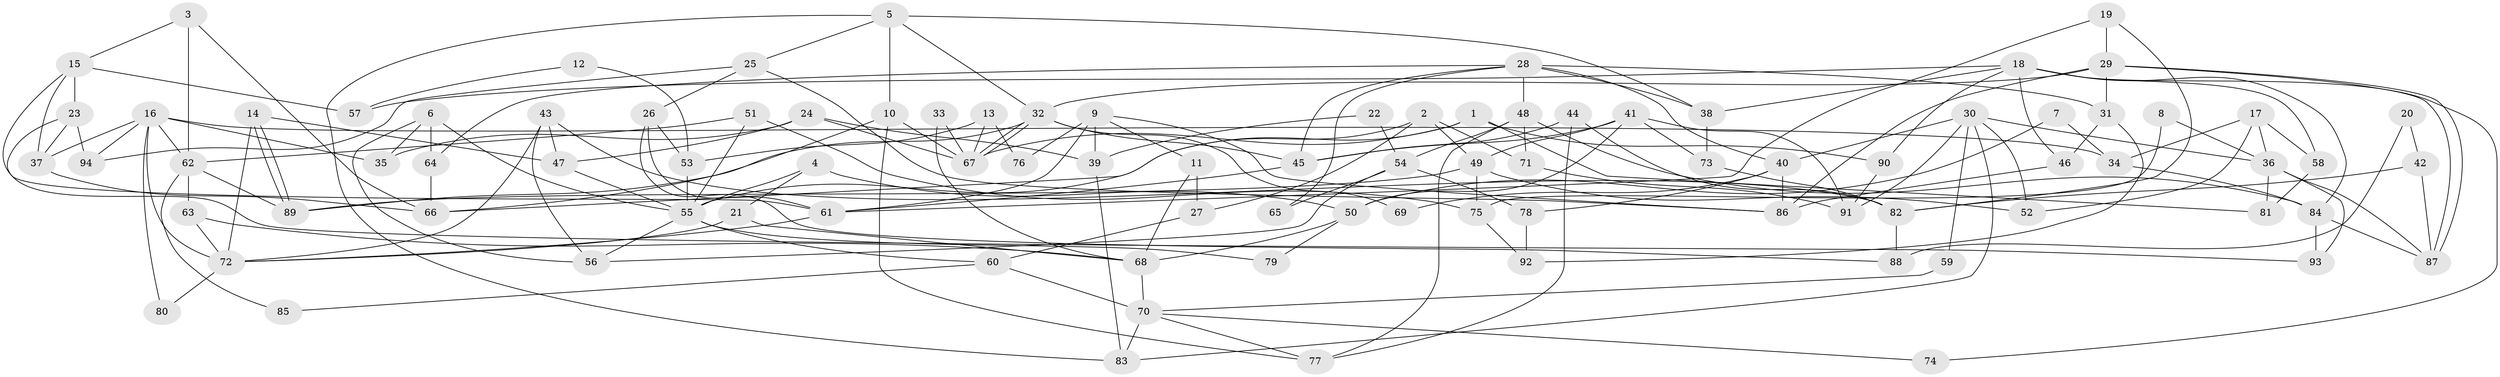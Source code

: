 // Generated by graph-tools (version 1.1) at 2025/11/02/27/25 16:11:16]
// undirected, 94 vertices, 188 edges
graph export_dot {
graph [start="1"]
  node [color=gray90,style=filled];
  1;
  2;
  3;
  4;
  5;
  6;
  7;
  8;
  9;
  10;
  11;
  12;
  13;
  14;
  15;
  16;
  17;
  18;
  19;
  20;
  21;
  22;
  23;
  24;
  25;
  26;
  27;
  28;
  29;
  30;
  31;
  32;
  33;
  34;
  35;
  36;
  37;
  38;
  39;
  40;
  41;
  42;
  43;
  44;
  45;
  46;
  47;
  48;
  49;
  50;
  51;
  52;
  53;
  54;
  55;
  56;
  57;
  58;
  59;
  60;
  61;
  62;
  63;
  64;
  65;
  66;
  67;
  68;
  69;
  70;
  71;
  72;
  73;
  74;
  75;
  76;
  77;
  78;
  79;
  80;
  81;
  82;
  83;
  84;
  85;
  86;
  87;
  88;
  89;
  90;
  91;
  92;
  93;
  94;
  1 -- 66;
  1 -- 90;
  1 -- 67;
  1 -- 81;
  2 -- 55;
  2 -- 49;
  2 -- 27;
  2 -- 71;
  3 -- 66;
  3 -- 62;
  3 -- 15;
  4 -- 21;
  4 -- 55;
  4 -- 50;
  5 -- 10;
  5 -- 32;
  5 -- 25;
  5 -- 38;
  5 -- 83;
  6 -- 64;
  6 -- 55;
  6 -- 35;
  6 -- 56;
  7 -- 50;
  7 -- 34;
  8 -- 75;
  8 -- 36;
  9 -- 86;
  9 -- 11;
  9 -- 39;
  9 -- 61;
  9 -- 76;
  10 -- 67;
  10 -- 77;
  10 -- 66;
  11 -- 68;
  11 -- 27;
  12 -- 57;
  12 -- 53;
  13 -- 67;
  13 -- 53;
  13 -- 76;
  14 -- 89;
  14 -- 89;
  14 -- 47;
  14 -- 72;
  15 -- 61;
  15 -- 23;
  15 -- 37;
  15 -- 57;
  16 -- 35;
  16 -- 37;
  16 -- 34;
  16 -- 62;
  16 -- 72;
  16 -- 80;
  16 -- 94;
  17 -- 34;
  17 -- 36;
  17 -- 52;
  17 -- 58;
  18 -- 38;
  18 -- 46;
  18 -- 57;
  18 -- 58;
  18 -- 74;
  18 -- 84;
  18 -- 90;
  19 -- 29;
  19 -- 61;
  19 -- 82;
  20 -- 88;
  20 -- 42;
  21 -- 68;
  21 -- 72;
  22 -- 39;
  22 -- 54;
  23 -- 93;
  23 -- 37;
  23 -- 94;
  24 -- 67;
  24 -- 39;
  24 -- 35;
  24 -- 47;
  25 -- 94;
  25 -- 26;
  25 -- 86;
  26 -- 61;
  26 -- 53;
  26 -- 88;
  27 -- 60;
  28 -- 38;
  28 -- 45;
  28 -- 31;
  28 -- 40;
  28 -- 48;
  28 -- 64;
  28 -- 65;
  29 -- 87;
  29 -- 87;
  29 -- 32;
  29 -- 31;
  29 -- 86;
  30 -- 83;
  30 -- 40;
  30 -- 36;
  30 -- 52;
  30 -- 59;
  30 -- 91;
  31 -- 46;
  31 -- 92;
  32 -- 45;
  32 -- 67;
  32 -- 67;
  32 -- 69;
  32 -- 89;
  33 -- 67;
  33 -- 68;
  34 -- 84;
  36 -- 81;
  36 -- 87;
  36 -- 93;
  37 -- 66;
  38 -- 73;
  39 -- 83;
  40 -- 86;
  40 -- 69;
  40 -- 78;
  41 -- 49;
  41 -- 91;
  41 -- 45;
  41 -- 50;
  41 -- 73;
  42 -- 87;
  42 -- 82;
  43 -- 72;
  43 -- 47;
  43 -- 56;
  43 -- 82;
  44 -- 45;
  44 -- 82;
  44 -- 77;
  45 -- 61;
  46 -- 86;
  47 -- 55;
  48 -- 84;
  48 -- 54;
  48 -- 71;
  48 -- 77;
  49 -- 89;
  49 -- 52;
  49 -- 75;
  50 -- 68;
  50 -- 79;
  51 -- 62;
  51 -- 75;
  51 -- 55;
  53 -- 55;
  54 -- 56;
  54 -- 65;
  54 -- 78;
  55 -- 56;
  55 -- 60;
  55 -- 79;
  58 -- 81;
  59 -- 70;
  60 -- 70;
  60 -- 85;
  61 -- 72;
  62 -- 89;
  62 -- 63;
  62 -- 85;
  63 -- 72;
  63 -- 68;
  64 -- 66;
  68 -- 70;
  70 -- 77;
  70 -- 74;
  70 -- 83;
  71 -- 91;
  72 -- 80;
  73 -- 82;
  75 -- 92;
  78 -- 92;
  82 -- 88;
  84 -- 87;
  84 -- 93;
  90 -- 91;
}
